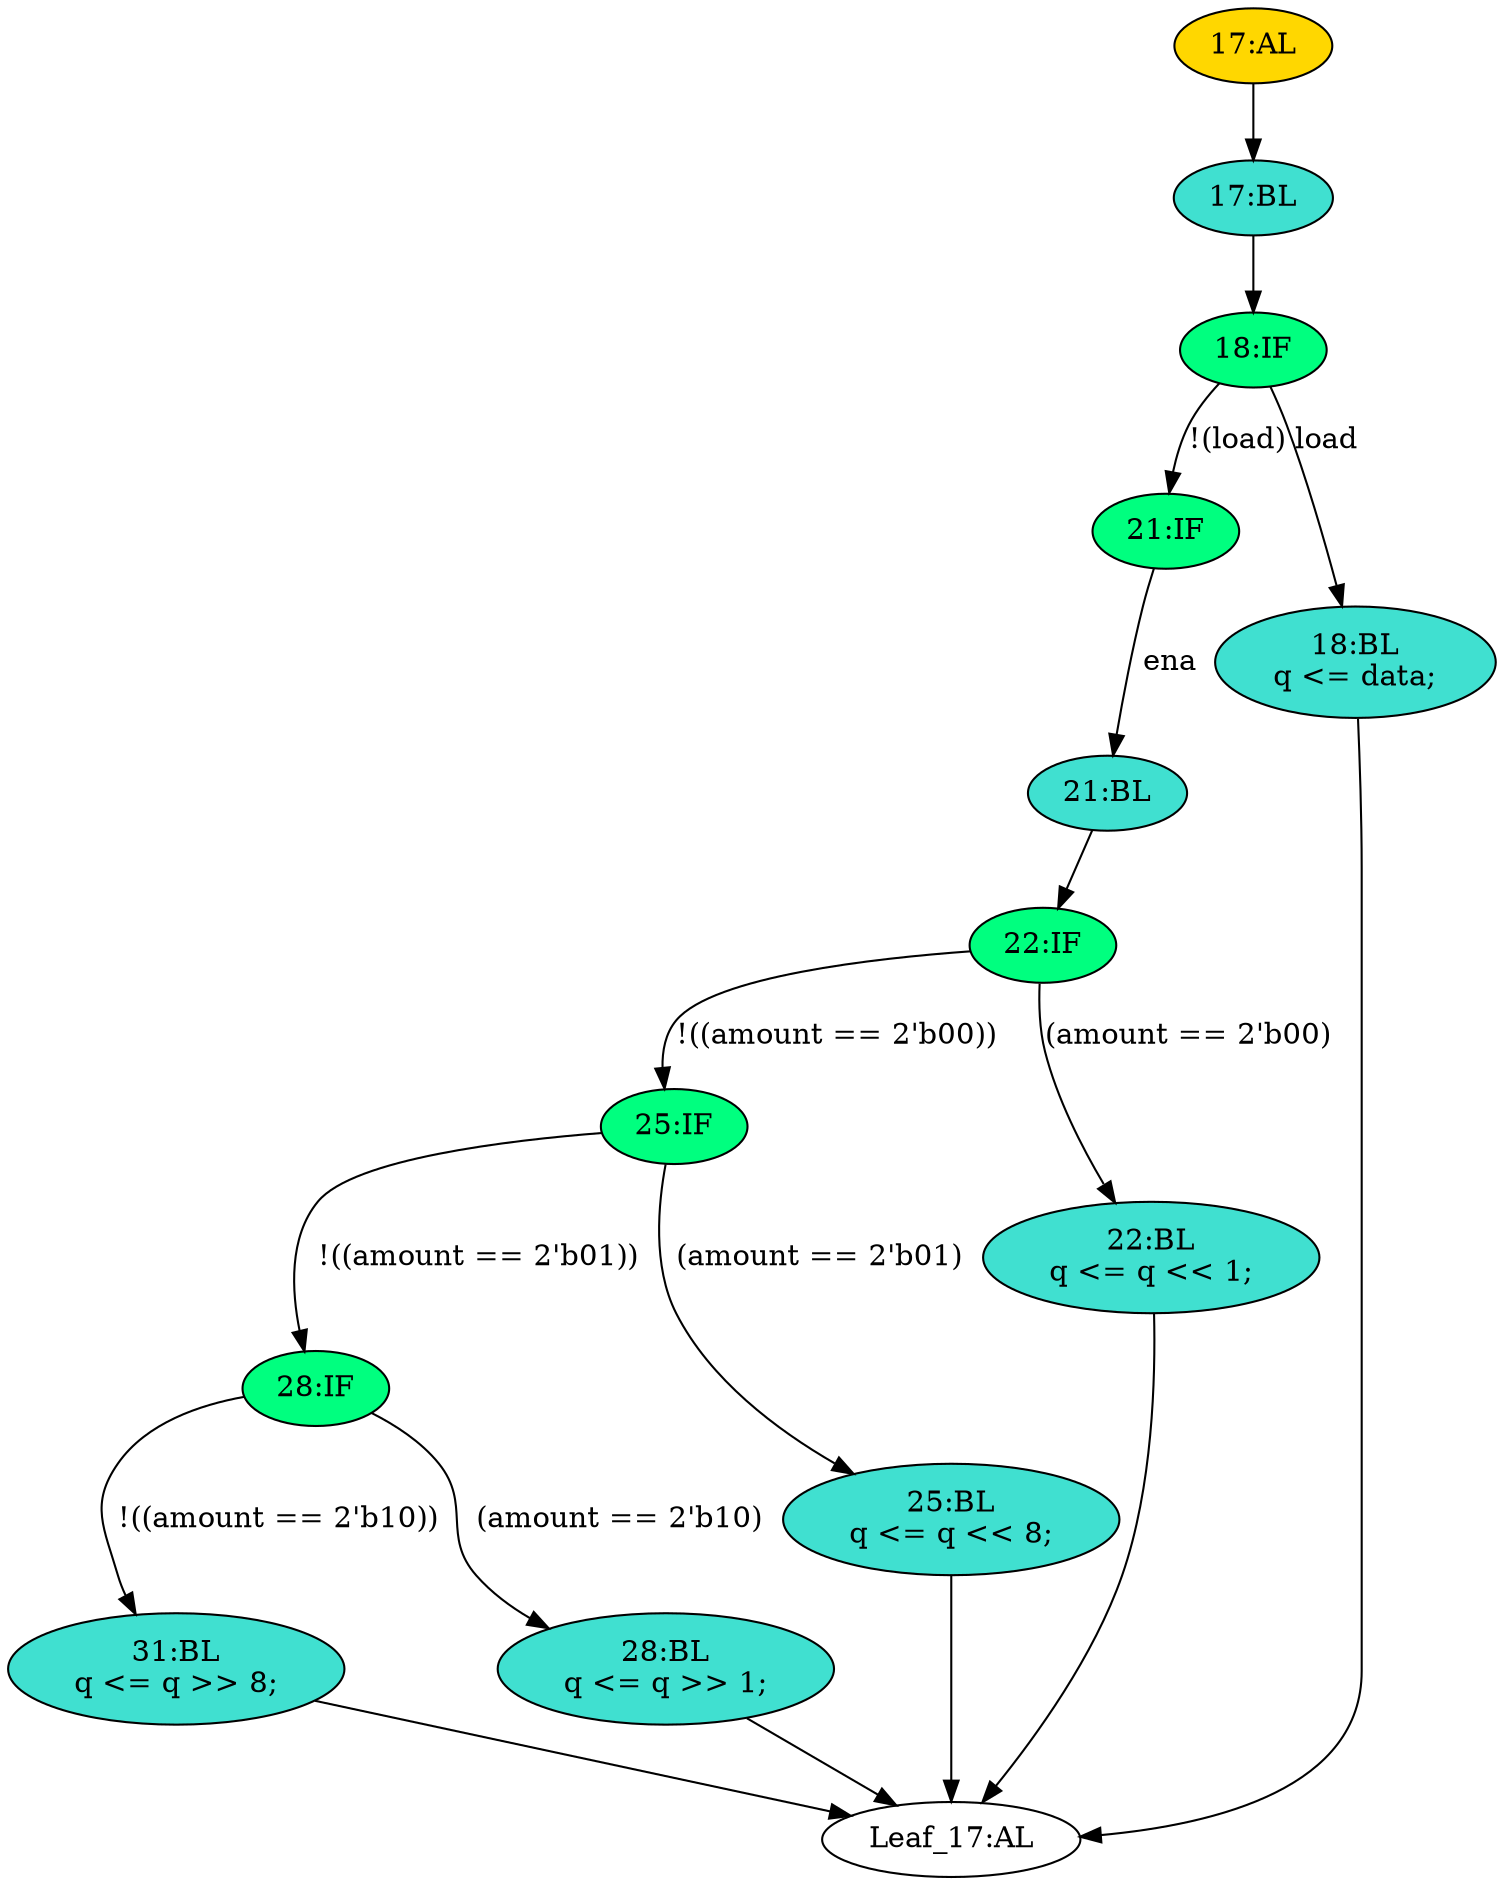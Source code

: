 strict digraph "" {
	node [label="\N"];
	"17:AL"	[ast="<pyverilog.vparser.ast.Always object at 0x7f42c93b19d0>",
		clk_sens=True,
		fillcolor=gold,
		label="17:AL",
		sens="['clk']",
		statements="[]",
		style=filled,
		typ=Always,
		use_var="['load', 'ena', 'amount', 'data', 'q']"];
	"17:BL"	[ast="<pyverilog.vparser.ast.Block object at 0x7f42c93b1b90>",
		fillcolor=turquoise,
		label="17:BL",
		statements="[]",
		style=filled,
		typ=Block];
	"17:AL" -> "17:BL"	[cond="[]",
		lineno=None];
	"22:IF"	[ast="<pyverilog.vparser.ast.IfStatement object at 0x7f42c93b1d10>",
		fillcolor=springgreen,
		label="22:IF",
		statements="[]",
		style=filled,
		typ=IfStatement];
	"25:IF"	[ast="<pyverilog.vparser.ast.IfStatement object at 0x7f42c93b1d50>",
		fillcolor=springgreen,
		label="25:IF",
		statements="[]",
		style=filled,
		typ=IfStatement];
	"22:IF" -> "25:IF"	[cond="['amount']",
		label="!((amount == 2'b00))",
		lineno=22];
	"22:BL"	[ast="<pyverilog.vparser.ast.Block object at 0x7f42c8eee650>",
		fillcolor=turquoise,
		label="22:BL
q <= q << 1;",
		statements="[<pyverilog.vparser.ast.NonblockingSubstitution object at 0x7f42c8eee690>]",
		style=filled,
		typ=Block];
	"22:IF" -> "22:BL"	[cond="['amount']",
		label="(amount == 2'b00)",
		lineno=22];
	"21:BL"	[ast="<pyverilog.vparser.ast.Block object at 0x7f42c93b1cd0>",
		fillcolor=turquoise,
		label="21:BL",
		statements="[]",
		style=filled,
		typ=Block];
	"21:BL" -> "22:IF"	[cond="[]",
		lineno=None];
	"31:BL"	[ast="<pyverilog.vparser.ast.Block object at 0x7f42c93b1dd0>",
		fillcolor=turquoise,
		label="31:BL
q <= q >> 8;",
		statements="[<pyverilog.vparser.ast.NonblockingSubstitution object at 0x7f42c93b1e10>]",
		style=filled,
		typ=Block];
	"Leaf_17:AL"	[def_var="['q']",
		label="Leaf_17:AL"];
	"31:BL" -> "Leaf_17:AL"	[cond="[]",
		lineno=None];
	"28:IF"	[ast="<pyverilog.vparser.ast.IfStatement object at 0x7f42c93b1d90>",
		fillcolor=springgreen,
		label="28:IF",
		statements="[]",
		style=filled,
		typ=IfStatement];
	"28:IF" -> "31:BL"	[cond="['amount']",
		label="!((amount == 2'b10))",
		lineno=28];
	"28:BL"	[ast="<pyverilog.vparser.ast.Block object at 0x7f42c8eee050>",
		fillcolor=turquoise,
		label="28:BL
q <= q >> 1;",
		statements="[<pyverilog.vparser.ast.NonblockingSubstitution object at 0x7f42c8eee090>]",
		style=filled,
		typ=Block];
	"28:IF" -> "28:BL"	[cond="['amount']",
		label="(amount == 2'b10)",
		lineno=28];
	"18:IF"	[ast="<pyverilog.vparser.ast.IfStatement object at 0x7f42c93b1bd0>",
		fillcolor=springgreen,
		label="18:IF",
		statements="[]",
		style=filled,
		typ=IfStatement];
	"17:BL" -> "18:IF"	[cond="[]",
		lineno=None];
	"21:IF"	[ast="<pyverilog.vparser.ast.IfStatement object at 0x7f42c93b1c50>",
		fillcolor=springgreen,
		label="21:IF",
		statements="[]",
		style=filled,
		typ=IfStatement];
	"18:IF" -> "21:IF"	[cond="['load']",
		label="!(load)",
		lineno=18];
	"18:BL"	[ast="<pyverilog.vparser.ast.Block object at 0x7f42c8eee9d0>",
		fillcolor=turquoise,
		label="18:BL
q <= data;",
		statements="[<pyverilog.vparser.ast.NonblockingSubstitution object at 0x7f42c8eeea10>]",
		style=filled,
		typ=Block];
	"18:IF" -> "18:BL"	[cond="['load']",
		label=load,
		lineno=18];
	"21:IF" -> "21:BL"	[cond="['ena']",
		label=ena,
		lineno=21];
	"18:BL" -> "Leaf_17:AL"	[cond="[]",
		lineno=None];
	"25:IF" -> "28:IF"	[cond="['amount']",
		label="!((amount == 2'b01))",
		lineno=25];
	"25:BL"	[ast="<pyverilog.vparser.ast.Block object at 0x7f42c8eee350>",
		fillcolor=turquoise,
		label="25:BL
q <= q << 8;",
		statements="[<pyverilog.vparser.ast.NonblockingSubstitution object at 0x7f42c8eee390>]",
		style=filled,
		typ=Block];
	"25:IF" -> "25:BL"	[cond="['amount']",
		label="(amount == 2'b01)",
		lineno=25];
	"22:BL" -> "Leaf_17:AL"	[cond="[]",
		lineno=None];
	"25:BL" -> "Leaf_17:AL"	[cond="[]",
		lineno=None];
	"28:BL" -> "Leaf_17:AL"	[cond="[]",
		lineno=None];
}
